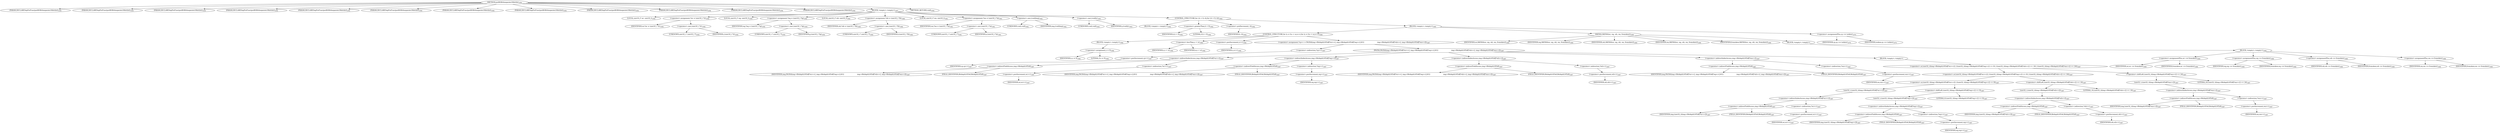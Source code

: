 digraph "putRGBAAseparate16bittile" {  
"54783" [label = <(METHOD,putRGBAAseparate16bittile)<SUB>1956</SUB>> ]
"54784" [label = <(PARAM,DECLARESepPutFunc(putRGBAAseparate16bittile))<SUB>1956</SUB>> ]
"54785" [label = <(PARAM,DECLARESepPutFunc(putRGBAAseparate16bittile))<SUB>1956</SUB>> ]
"54786" [label = <(PARAM,DECLARESepPutFunc(putRGBAAseparate16bittile))<SUB>1956</SUB>> ]
"54787" [label = <(PARAM,DECLARESepPutFunc(putRGBAAseparate16bittile))<SUB>1956</SUB>> ]
"54788" [label = <(PARAM,DECLARESepPutFunc(putRGBAAseparate16bittile))<SUB>1956</SUB>> ]
"54789" [label = <(PARAM,DECLARESepPutFunc(putRGBAAseparate16bittile))<SUB>1956</SUB>> ]
"54790" [label = <(PARAM,DECLARESepPutFunc(putRGBAAseparate16bittile))<SUB>1956</SUB>> ]
"54791" [label = <(PARAM,DECLARESepPutFunc(putRGBAAseparate16bittile))<SUB>1956</SUB>> ]
"54792" [label = <(PARAM,DECLARESepPutFunc(putRGBAAseparate16bittile))<SUB>1956</SUB>> ]
"54793" [label = <(PARAM,DECLARESepPutFunc(putRGBAAseparate16bittile))<SUB>1956</SUB>> ]
"54794" [label = <(PARAM,DECLARESepPutFunc(putRGBAAseparate16bittile))<SUB>1956</SUB>> ]
"54795" [label = <(PARAM,DECLARESepPutFunc(putRGBAAseparate16bittile))<SUB>1956</SUB>> ]
"54796" [label = <(BLOCK,&lt;empty&gt;,&lt;empty&gt;)<SUB>1957</SUB>> ]
"54797" [label = <(LOCAL,uint16_t* wr: uint16_t)<SUB>1958</SUB>> ]
"54798" [label = <(&lt;operator&gt;.assignment,*wr = (uint16_t *)r)<SUB>1958</SUB>> ]
"54799" [label = <(IDENTIFIER,wr,*wr = (uint16_t *)r)<SUB>1958</SUB>> ]
"54800" [label = <(&lt;operator&gt;.cast,(uint16_t *)r)<SUB>1958</SUB>> ]
"54801" [label = <(UNKNOWN,uint16_t *,uint16_t *)<SUB>1958</SUB>> ]
"54802" [label = <(IDENTIFIER,r,(uint16_t *)r)<SUB>1958</SUB>> ]
"54803" [label = <(LOCAL,uint16_t* wg: uint16_t)<SUB>1959</SUB>> ]
"54804" [label = <(&lt;operator&gt;.assignment,*wg = (uint16_t *)g)<SUB>1959</SUB>> ]
"54805" [label = <(IDENTIFIER,wg,*wg = (uint16_t *)g)<SUB>1959</SUB>> ]
"54806" [label = <(&lt;operator&gt;.cast,(uint16_t *)g)<SUB>1959</SUB>> ]
"54807" [label = <(UNKNOWN,uint16_t *,uint16_t *)<SUB>1959</SUB>> ]
"54808" [label = <(IDENTIFIER,g,(uint16_t *)g)<SUB>1959</SUB>> ]
"54809" [label = <(LOCAL,uint16_t* wb: uint16_t)<SUB>1960</SUB>> ]
"54810" [label = <(&lt;operator&gt;.assignment,*wb = (uint16_t *)b)<SUB>1960</SUB>> ]
"54811" [label = <(IDENTIFIER,wb,*wb = (uint16_t *)b)<SUB>1960</SUB>> ]
"54812" [label = <(&lt;operator&gt;.cast,(uint16_t *)b)<SUB>1960</SUB>> ]
"54813" [label = <(UNKNOWN,uint16_t *,uint16_t *)<SUB>1960</SUB>> ]
"54814" [label = <(IDENTIFIER,b,(uint16_t *)b)<SUB>1960</SUB>> ]
"54815" [label = <(LOCAL,uint16_t* wa: uint16_t)<SUB>1961</SUB>> ]
"54816" [label = <(&lt;operator&gt;.assignment,*wa = (uint16_t *)a)<SUB>1961</SUB>> ]
"54817" [label = <(IDENTIFIER,wa,*wa = (uint16_t *)a)<SUB>1961</SUB>> ]
"54818" [label = <(&lt;operator&gt;.cast,(uint16_t *)a)<SUB>1961</SUB>> ]
"54819" [label = <(UNKNOWN,uint16_t *,uint16_t *)<SUB>1961</SUB>> ]
"54820" [label = <(IDENTIFIER,a,(uint16_t *)a)<SUB>1961</SUB>> ]
"54821" [label = <(&lt;operator&gt;.cast,(void)img)<SUB>1962</SUB>> ]
"54822" [label = <(UNKNOWN,void,void)<SUB>1962</SUB>> ]
"54823" [label = <(IDENTIFIER,img,(void)img)<SUB>1962</SUB>> ]
"54824" [label = <(&lt;operator&gt;.cast,(void)y)<SUB>1963</SUB>> ]
"54825" [label = <(UNKNOWN,void,void)<SUB>1963</SUB>> ]
"54826" [label = <(IDENTIFIER,y,(void)y)<SUB>1963</SUB>> ]
"54827" [label = <(CONTROL_STRUCTURE,for (;h &gt; 0;--h),for (;h &gt; 0;--h))<SUB>1964</SUB>> ]
"54828" [label = <(BLOCK,&lt;empty&gt;,&lt;empty&gt;)<SUB>1964</SUB>> ]
"54829" [label = <(&lt;operator&gt;.greaterThan,h &gt; 0)<SUB>1964</SUB>> ]
"54830" [label = <(IDENTIFIER,h,h &gt; 0)<SUB>1964</SUB>> ]
"54831" [label = <(LITERAL,0,h &gt; 0)<SUB>1964</SUB>> ]
"54832" [label = <(&lt;operator&gt;.preDecrement,--h)<SUB>1964</SUB>> ]
"54833" [label = <(IDENTIFIER,h,--h)<SUB>1964</SUB>> ]
"54834" [label = <(BLOCK,&lt;empty&gt;,&lt;empty&gt;)<SUB>1965</SUB>> ]
"54835" [label = <(CONTROL_STRUCTURE,for (x = 0;x &lt; w;x++),for (x = 0;x &lt; w;x++))<SUB>1966</SUB>> ]
"54836" [label = <(BLOCK,&lt;empty&gt;,&lt;empty&gt;)<SUB>1966</SUB>> ]
"54837" [label = <(&lt;operator&gt;.assignment,x = 0)<SUB>1966</SUB>> ]
"54838" [label = <(IDENTIFIER,x,x = 0)<SUB>1966</SUB>> ]
"54839" [label = <(LITERAL,0,x = 0)<SUB>1966</SUB>> ]
"54840" [label = <(&lt;operator&gt;.lessThan,x &lt; w)<SUB>1966</SUB>> ]
"54841" [label = <(IDENTIFIER,x,x &lt; w)<SUB>1966</SUB>> ]
"54842" [label = <(IDENTIFIER,w,x &lt; w)<SUB>1966</SUB>> ]
"54843" [label = <(&lt;operator&gt;.postIncrement,x++)<SUB>1966</SUB>> ]
"54844" [label = <(IDENTIFIER,x,x++)<SUB>1966</SUB>> ]
"54845" [label = <(&lt;operator&gt;.assignment,*cp++ = PACK4(img-&gt;Bitdepth16To8[*wr++], img-&gt;Bitdepth16To8[*wg++],\012                          img-&gt;Bitdepth16To8[*wb++], img-&gt;Bitdepth16To8[*wa++]))<SUB>1967</SUB>> ]
"54846" [label = <(&lt;operator&gt;.indirection,*cp++)<SUB>1967</SUB>> ]
"54847" [label = <(&lt;operator&gt;.postIncrement,cp++)<SUB>1967</SUB>> ]
"54848" [label = <(IDENTIFIER,cp,cp++)<SUB>1967</SUB>> ]
"54849" [label = <(PACK4,PACK4(img-&gt;Bitdepth16To8[*wr++], img-&gt;Bitdepth16To8[*wg++],\012                          img-&gt;Bitdepth16To8[*wb++], img-&gt;Bitdepth16To8[*wa++]))<SUB>1967</SUB>> ]
"54850" [label = <(&lt;operator&gt;.indirectIndexAccess,img-&gt;Bitdepth16To8[*wr++])<SUB>1967</SUB>> ]
"54851" [label = <(&lt;operator&gt;.indirectFieldAccess,img-&gt;Bitdepth16To8)<SUB>1967</SUB>> ]
"54852" [label = <(IDENTIFIER,img,PACK4(img-&gt;Bitdepth16To8[*wr++], img-&gt;Bitdepth16To8[*wg++],\012                          img-&gt;Bitdepth16To8[*wb++], img-&gt;Bitdepth16To8[*wa++]))<SUB>1967</SUB>> ]
"54853" [label = <(FIELD_IDENTIFIER,Bitdepth16To8,Bitdepth16To8)<SUB>1967</SUB>> ]
"54854" [label = <(&lt;operator&gt;.indirection,*wr++)<SUB>1967</SUB>> ]
"54855" [label = <(&lt;operator&gt;.postIncrement,wr++)<SUB>1967</SUB>> ]
"54856" [label = <(IDENTIFIER,wr,wr++)<SUB>1967</SUB>> ]
"54857" [label = <(&lt;operator&gt;.indirectIndexAccess,img-&gt;Bitdepth16To8[*wg++])<SUB>1967</SUB>> ]
"54858" [label = <(&lt;operator&gt;.indirectFieldAccess,img-&gt;Bitdepth16To8)<SUB>1967</SUB>> ]
"54859" [label = <(IDENTIFIER,img,PACK4(img-&gt;Bitdepth16To8[*wr++], img-&gt;Bitdepth16To8[*wg++],\012                          img-&gt;Bitdepth16To8[*wb++], img-&gt;Bitdepth16To8[*wa++]))<SUB>1967</SUB>> ]
"54860" [label = <(FIELD_IDENTIFIER,Bitdepth16To8,Bitdepth16To8)<SUB>1967</SUB>> ]
"54861" [label = <(&lt;operator&gt;.indirection,*wg++)<SUB>1967</SUB>> ]
"54862" [label = <(&lt;operator&gt;.postIncrement,wg++)<SUB>1967</SUB>> ]
"54863" [label = <(IDENTIFIER,wg,wg++)<SUB>1967</SUB>> ]
"54864" [label = <(&lt;operator&gt;.indirectIndexAccess,img-&gt;Bitdepth16To8[*wb++])<SUB>1967</SUB>> ]
"54865" [label = <(&lt;operator&gt;.indirectFieldAccess,img-&gt;Bitdepth16To8)<SUB>1967</SUB>> ]
"54866" [label = <(IDENTIFIER,img,PACK4(img-&gt;Bitdepth16To8[*wr++], img-&gt;Bitdepth16To8[*wg++],\012                          img-&gt;Bitdepth16To8[*wb++], img-&gt;Bitdepth16To8[*wa++]))<SUB>1967</SUB>> ]
"54867" [label = <(FIELD_IDENTIFIER,Bitdepth16To8,Bitdepth16To8)<SUB>1967</SUB>> ]
"54868" [label = <(&lt;operator&gt;.indirection,*wb++)<SUB>1967</SUB>> ]
"54869" [label = <(&lt;operator&gt;.postIncrement,wb++)<SUB>1967</SUB>> ]
"54870" [label = <(IDENTIFIER,wb,wb++)<SUB>1967</SUB>> ]
"54871" [label = <(&lt;operator&gt;.indirectIndexAccess,img-&gt;Bitdepth16To8[*wa++])<SUB>1967</SUB>> ]
"54872" [label = <(&lt;operator&gt;.indirectFieldAccess,img-&gt;Bitdepth16To8)<SUB>1967</SUB>> ]
"54873" [label = <(IDENTIFIER,img,PACK4(img-&gt;Bitdepth16To8[*wr++], img-&gt;Bitdepth16To8[*wg++],\012                          img-&gt;Bitdepth16To8[*wb++], img-&gt;Bitdepth16To8[*wa++]))<SUB>1967</SUB>> ]
"54874" [label = <(FIELD_IDENTIFIER,Bitdepth16To8,Bitdepth16To8)<SUB>1967</SUB>> ]
"54875" [label = <(&lt;operator&gt;.indirection,*wa++)<SUB>1967</SUB>> ]
"54876" [label = <(&lt;operator&gt;.postIncrement,wa++)<SUB>1967</SUB>> ]
"54877" [label = <(IDENTIFIER,wa,wa++)<SUB>1967</SUB>> ]
"54878" [label = <(BLOCK,&lt;empty&gt;,&lt;empty&gt;)> ]
"54879" [label = <(&lt;operator&gt;.or,(uint32_t)(img-&gt;Bitdepth16To8[*wr++]) | ((uint32_t)(img-&gt;Bitdepth16To8[*wg++]) &lt;&lt; 8) | ((uint32_t)(img-&gt;Bitdepth16To8[*wb++]) &lt;&lt; 16) | ((uint32_t)(img-&gt;Bitdepth16To8[*wa++]) &lt;&lt; 24))<SUB>1967</SUB>> ]
"54880" [label = <(&lt;operator&gt;.or,(uint32_t)(img-&gt;Bitdepth16To8[*wr++]) | ((uint32_t)(img-&gt;Bitdepth16To8[*wg++]) &lt;&lt; 8) | ((uint32_t)(img-&gt;Bitdepth16To8[*wb++]) &lt;&lt; 16))<SUB>1967</SUB>> ]
"54881" [label = <(&lt;operator&gt;.or,(uint32_t)(img-&gt;Bitdepth16To8[*wr++]) | ((uint32_t)(img-&gt;Bitdepth16To8[*wg++]) &lt;&lt; 8))<SUB>1967</SUB>> ]
"54882" [label = <(uint32_t,(uint32_t)(img-&gt;Bitdepth16To8[*wr++]))<SUB>1967</SUB>> ]
"54883" [label = <(&lt;operator&gt;.indirectIndexAccess,img-&gt;Bitdepth16To8[*wr++])<SUB>1967</SUB>> ]
"54884" [label = <(&lt;operator&gt;.indirectFieldAccess,img-&gt;Bitdepth16To8)<SUB>1967</SUB>> ]
"54885" [label = <(IDENTIFIER,img,(uint32_t)(img-&gt;Bitdepth16To8[*wr++]))<SUB>1967</SUB>> ]
"54886" [label = <(FIELD_IDENTIFIER,Bitdepth16To8,Bitdepth16To8)<SUB>1967</SUB>> ]
"54887" [label = <(&lt;operator&gt;.indirection,*wr++)<SUB>1967</SUB>> ]
"54888" [label = <(&lt;operator&gt;.postIncrement,wr++)<SUB>1967</SUB>> ]
"54889" [label = <(IDENTIFIER,wr,wr++)<SUB>1967</SUB>> ]
"54890" [label = <(&lt;operator&gt;.shiftLeft,(uint32_t)(img-&gt;Bitdepth16To8[*wg++]) &lt;&lt; 8)<SUB>1967</SUB>> ]
"54891" [label = <(uint32_t,(uint32_t)(img-&gt;Bitdepth16To8[*wg++]))<SUB>1967</SUB>> ]
"54892" [label = <(&lt;operator&gt;.indirectIndexAccess,img-&gt;Bitdepth16To8[*wg++])<SUB>1967</SUB>> ]
"54893" [label = <(&lt;operator&gt;.indirectFieldAccess,img-&gt;Bitdepth16To8)<SUB>1967</SUB>> ]
"54894" [label = <(IDENTIFIER,img,(uint32_t)(img-&gt;Bitdepth16To8[*wg++]))<SUB>1967</SUB>> ]
"54895" [label = <(FIELD_IDENTIFIER,Bitdepth16To8,Bitdepth16To8)<SUB>1967</SUB>> ]
"54896" [label = <(&lt;operator&gt;.indirection,*wg++)<SUB>1967</SUB>> ]
"54897" [label = <(&lt;operator&gt;.postIncrement,wg++)<SUB>1967</SUB>> ]
"54898" [label = <(IDENTIFIER,wg,wg++)<SUB>1967</SUB>> ]
"54899" [label = <(LITERAL,8,(uint32_t)(img-&gt;Bitdepth16To8[*wg++]) &lt;&lt; 8)<SUB>1967</SUB>> ]
"54900" [label = <(&lt;operator&gt;.shiftLeft,(uint32_t)(img-&gt;Bitdepth16To8[*wb++]) &lt;&lt; 16)<SUB>1967</SUB>> ]
"54901" [label = <(uint32_t,(uint32_t)(img-&gt;Bitdepth16To8[*wb++]))<SUB>1967</SUB>> ]
"54902" [label = <(&lt;operator&gt;.indirectIndexAccess,img-&gt;Bitdepth16To8[*wb++])<SUB>1967</SUB>> ]
"54903" [label = <(&lt;operator&gt;.indirectFieldAccess,img-&gt;Bitdepth16To8)<SUB>1967</SUB>> ]
"54904" [label = <(IDENTIFIER,img,(uint32_t)(img-&gt;Bitdepth16To8[*wb++]))<SUB>1967</SUB>> ]
"54905" [label = <(FIELD_IDENTIFIER,Bitdepth16To8,Bitdepth16To8)<SUB>1967</SUB>> ]
"54906" [label = <(&lt;operator&gt;.indirection,*wb++)<SUB>1967</SUB>> ]
"54907" [label = <(&lt;operator&gt;.postIncrement,wb++)<SUB>1967</SUB>> ]
"54908" [label = <(IDENTIFIER,wb,wb++)<SUB>1967</SUB>> ]
"54909" [label = <(LITERAL,16,(uint32_t)(img-&gt;Bitdepth16To8[*wb++]) &lt;&lt; 16)<SUB>1967</SUB>> ]
"54910" [label = <(&lt;operator&gt;.shiftLeft,(uint32_t)(img-&gt;Bitdepth16To8[*wa++]) &lt;&lt; 24)<SUB>1967</SUB>> ]
"54911" [label = <(uint32_t,(uint32_t)(img-&gt;Bitdepth16To8[*wa++]))<SUB>1967</SUB>> ]
"54912" [label = <(&lt;operator&gt;.indirectIndexAccess,img-&gt;Bitdepth16To8[*wa++])<SUB>1967</SUB>> ]
"54913" [label = <(&lt;operator&gt;.indirectFieldAccess,img-&gt;Bitdepth16To8)<SUB>1967</SUB>> ]
"54914" [label = <(IDENTIFIER,img,(uint32_t)(img-&gt;Bitdepth16To8[*wa++]))<SUB>1967</SUB>> ]
"54915" [label = <(FIELD_IDENTIFIER,Bitdepth16To8,Bitdepth16To8)<SUB>1967</SUB>> ]
"54916" [label = <(&lt;operator&gt;.indirection,*wa++)<SUB>1967</SUB>> ]
"54917" [label = <(&lt;operator&gt;.postIncrement,wa++)<SUB>1967</SUB>> ]
"54918" [label = <(IDENTIFIER,wa,wa++)<SUB>1967</SUB>> ]
"54919" [label = <(LITERAL,24,(uint32_t)(img-&gt;Bitdepth16To8[*wa++]) &lt;&lt; 24)<SUB>1967</SUB>> ]
"54920" [label = <(SKEW4,SKEW4(wr, wg, wb, wa, fromskew))<SUB>1969</SUB>> ]
"54921" [label = <(IDENTIFIER,wr,SKEW4(wr, wg, wb, wa, fromskew))<SUB>1969</SUB>> ]
"54922" [label = <(IDENTIFIER,wg,SKEW4(wr, wg, wb, wa, fromskew))<SUB>1969</SUB>> ]
"54923" [label = <(IDENTIFIER,wb,SKEW4(wr, wg, wb, wa, fromskew))<SUB>1969</SUB>> ]
"54924" [label = <(IDENTIFIER,wa,SKEW4(wr, wg, wb, wa, fromskew))<SUB>1969</SUB>> ]
"54925" [label = <(IDENTIFIER,fromskew,SKEW4(wr, wg, wb, wa, fromskew))<SUB>1969</SUB>> ]
"54926" [label = <(BLOCK,&lt;empty&gt;,&lt;empty&gt;)> ]
"54927" [label = <(BLOCK,&lt;empty&gt;,&lt;empty&gt;)<SUB>1969</SUB>> ]
"54928" [label = <(&lt;operator&gt;.assignmentPlus,wr += fromskew)<SUB>1969</SUB>> ]
"54929" [label = <(IDENTIFIER,wr,wr += fromskew)<SUB>1969</SUB>> ]
"54930" [label = <(IDENTIFIER,fromskew,wr += fromskew)<SUB>1969</SUB>> ]
"54931" [label = <(&lt;operator&gt;.assignmentPlus,wg += fromskew)<SUB>1969</SUB>> ]
"54932" [label = <(IDENTIFIER,wg,wg += fromskew)<SUB>1969</SUB>> ]
"54933" [label = <(IDENTIFIER,fromskew,wg += fromskew)<SUB>1969</SUB>> ]
"54934" [label = <(&lt;operator&gt;.assignmentPlus,wb += fromskew)<SUB>1969</SUB>> ]
"54935" [label = <(IDENTIFIER,wb,wb += fromskew)<SUB>1969</SUB>> ]
"54936" [label = <(IDENTIFIER,fromskew,wb += fromskew)<SUB>1969</SUB>> ]
"54937" [label = <(&lt;operator&gt;.assignmentPlus,wa += fromskew)<SUB>1969</SUB>> ]
"54938" [label = <(IDENTIFIER,wa,wa += fromskew)<SUB>1969</SUB>> ]
"54939" [label = <(IDENTIFIER,fromskew,wa += fromskew)<SUB>1969</SUB>> ]
"54940" [label = <(&lt;operator&gt;.assignmentPlus,cp += toskew)<SUB>1970</SUB>> ]
"54941" [label = <(IDENTIFIER,cp,cp += toskew)<SUB>1970</SUB>> ]
"54942" [label = <(IDENTIFIER,toskew,cp += toskew)<SUB>1970</SUB>> ]
"54943" [label = <(METHOD_RETURN,void)<SUB>1956</SUB>> ]
  "54783" -> "54784" 
  "54783" -> "54785" 
  "54783" -> "54786" 
  "54783" -> "54787" 
  "54783" -> "54788" 
  "54783" -> "54789" 
  "54783" -> "54790" 
  "54783" -> "54791" 
  "54783" -> "54792" 
  "54783" -> "54793" 
  "54783" -> "54794" 
  "54783" -> "54795" 
  "54783" -> "54796" 
  "54783" -> "54943" 
  "54796" -> "54797" 
  "54796" -> "54798" 
  "54796" -> "54803" 
  "54796" -> "54804" 
  "54796" -> "54809" 
  "54796" -> "54810" 
  "54796" -> "54815" 
  "54796" -> "54816" 
  "54796" -> "54821" 
  "54796" -> "54824" 
  "54796" -> "54827" 
  "54798" -> "54799" 
  "54798" -> "54800" 
  "54800" -> "54801" 
  "54800" -> "54802" 
  "54804" -> "54805" 
  "54804" -> "54806" 
  "54806" -> "54807" 
  "54806" -> "54808" 
  "54810" -> "54811" 
  "54810" -> "54812" 
  "54812" -> "54813" 
  "54812" -> "54814" 
  "54816" -> "54817" 
  "54816" -> "54818" 
  "54818" -> "54819" 
  "54818" -> "54820" 
  "54821" -> "54822" 
  "54821" -> "54823" 
  "54824" -> "54825" 
  "54824" -> "54826" 
  "54827" -> "54828" 
  "54827" -> "54829" 
  "54827" -> "54832" 
  "54827" -> "54834" 
  "54829" -> "54830" 
  "54829" -> "54831" 
  "54832" -> "54833" 
  "54834" -> "54835" 
  "54834" -> "54920" 
  "54834" -> "54940" 
  "54835" -> "54836" 
  "54835" -> "54840" 
  "54835" -> "54843" 
  "54835" -> "54845" 
  "54836" -> "54837" 
  "54837" -> "54838" 
  "54837" -> "54839" 
  "54840" -> "54841" 
  "54840" -> "54842" 
  "54843" -> "54844" 
  "54845" -> "54846" 
  "54845" -> "54849" 
  "54846" -> "54847" 
  "54847" -> "54848" 
  "54849" -> "54850" 
  "54849" -> "54857" 
  "54849" -> "54864" 
  "54849" -> "54871" 
  "54849" -> "54878" 
  "54850" -> "54851" 
  "54850" -> "54854" 
  "54851" -> "54852" 
  "54851" -> "54853" 
  "54854" -> "54855" 
  "54855" -> "54856" 
  "54857" -> "54858" 
  "54857" -> "54861" 
  "54858" -> "54859" 
  "54858" -> "54860" 
  "54861" -> "54862" 
  "54862" -> "54863" 
  "54864" -> "54865" 
  "54864" -> "54868" 
  "54865" -> "54866" 
  "54865" -> "54867" 
  "54868" -> "54869" 
  "54869" -> "54870" 
  "54871" -> "54872" 
  "54871" -> "54875" 
  "54872" -> "54873" 
  "54872" -> "54874" 
  "54875" -> "54876" 
  "54876" -> "54877" 
  "54878" -> "54879" 
  "54879" -> "54880" 
  "54879" -> "54910" 
  "54880" -> "54881" 
  "54880" -> "54900" 
  "54881" -> "54882" 
  "54881" -> "54890" 
  "54882" -> "54883" 
  "54883" -> "54884" 
  "54883" -> "54887" 
  "54884" -> "54885" 
  "54884" -> "54886" 
  "54887" -> "54888" 
  "54888" -> "54889" 
  "54890" -> "54891" 
  "54890" -> "54899" 
  "54891" -> "54892" 
  "54892" -> "54893" 
  "54892" -> "54896" 
  "54893" -> "54894" 
  "54893" -> "54895" 
  "54896" -> "54897" 
  "54897" -> "54898" 
  "54900" -> "54901" 
  "54900" -> "54909" 
  "54901" -> "54902" 
  "54902" -> "54903" 
  "54902" -> "54906" 
  "54903" -> "54904" 
  "54903" -> "54905" 
  "54906" -> "54907" 
  "54907" -> "54908" 
  "54910" -> "54911" 
  "54910" -> "54919" 
  "54911" -> "54912" 
  "54912" -> "54913" 
  "54912" -> "54916" 
  "54913" -> "54914" 
  "54913" -> "54915" 
  "54916" -> "54917" 
  "54917" -> "54918" 
  "54920" -> "54921" 
  "54920" -> "54922" 
  "54920" -> "54923" 
  "54920" -> "54924" 
  "54920" -> "54925" 
  "54920" -> "54926" 
  "54926" -> "54927" 
  "54927" -> "54928" 
  "54927" -> "54931" 
  "54927" -> "54934" 
  "54927" -> "54937" 
  "54928" -> "54929" 
  "54928" -> "54930" 
  "54931" -> "54932" 
  "54931" -> "54933" 
  "54934" -> "54935" 
  "54934" -> "54936" 
  "54937" -> "54938" 
  "54937" -> "54939" 
  "54940" -> "54941" 
  "54940" -> "54942" 
}
